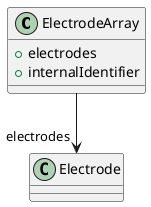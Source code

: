 @startuml
class ElectrodeArray {
+electrodes
+internalIdentifier

}
ElectrodeArray -d-> "electrodes" Electrode

@enduml